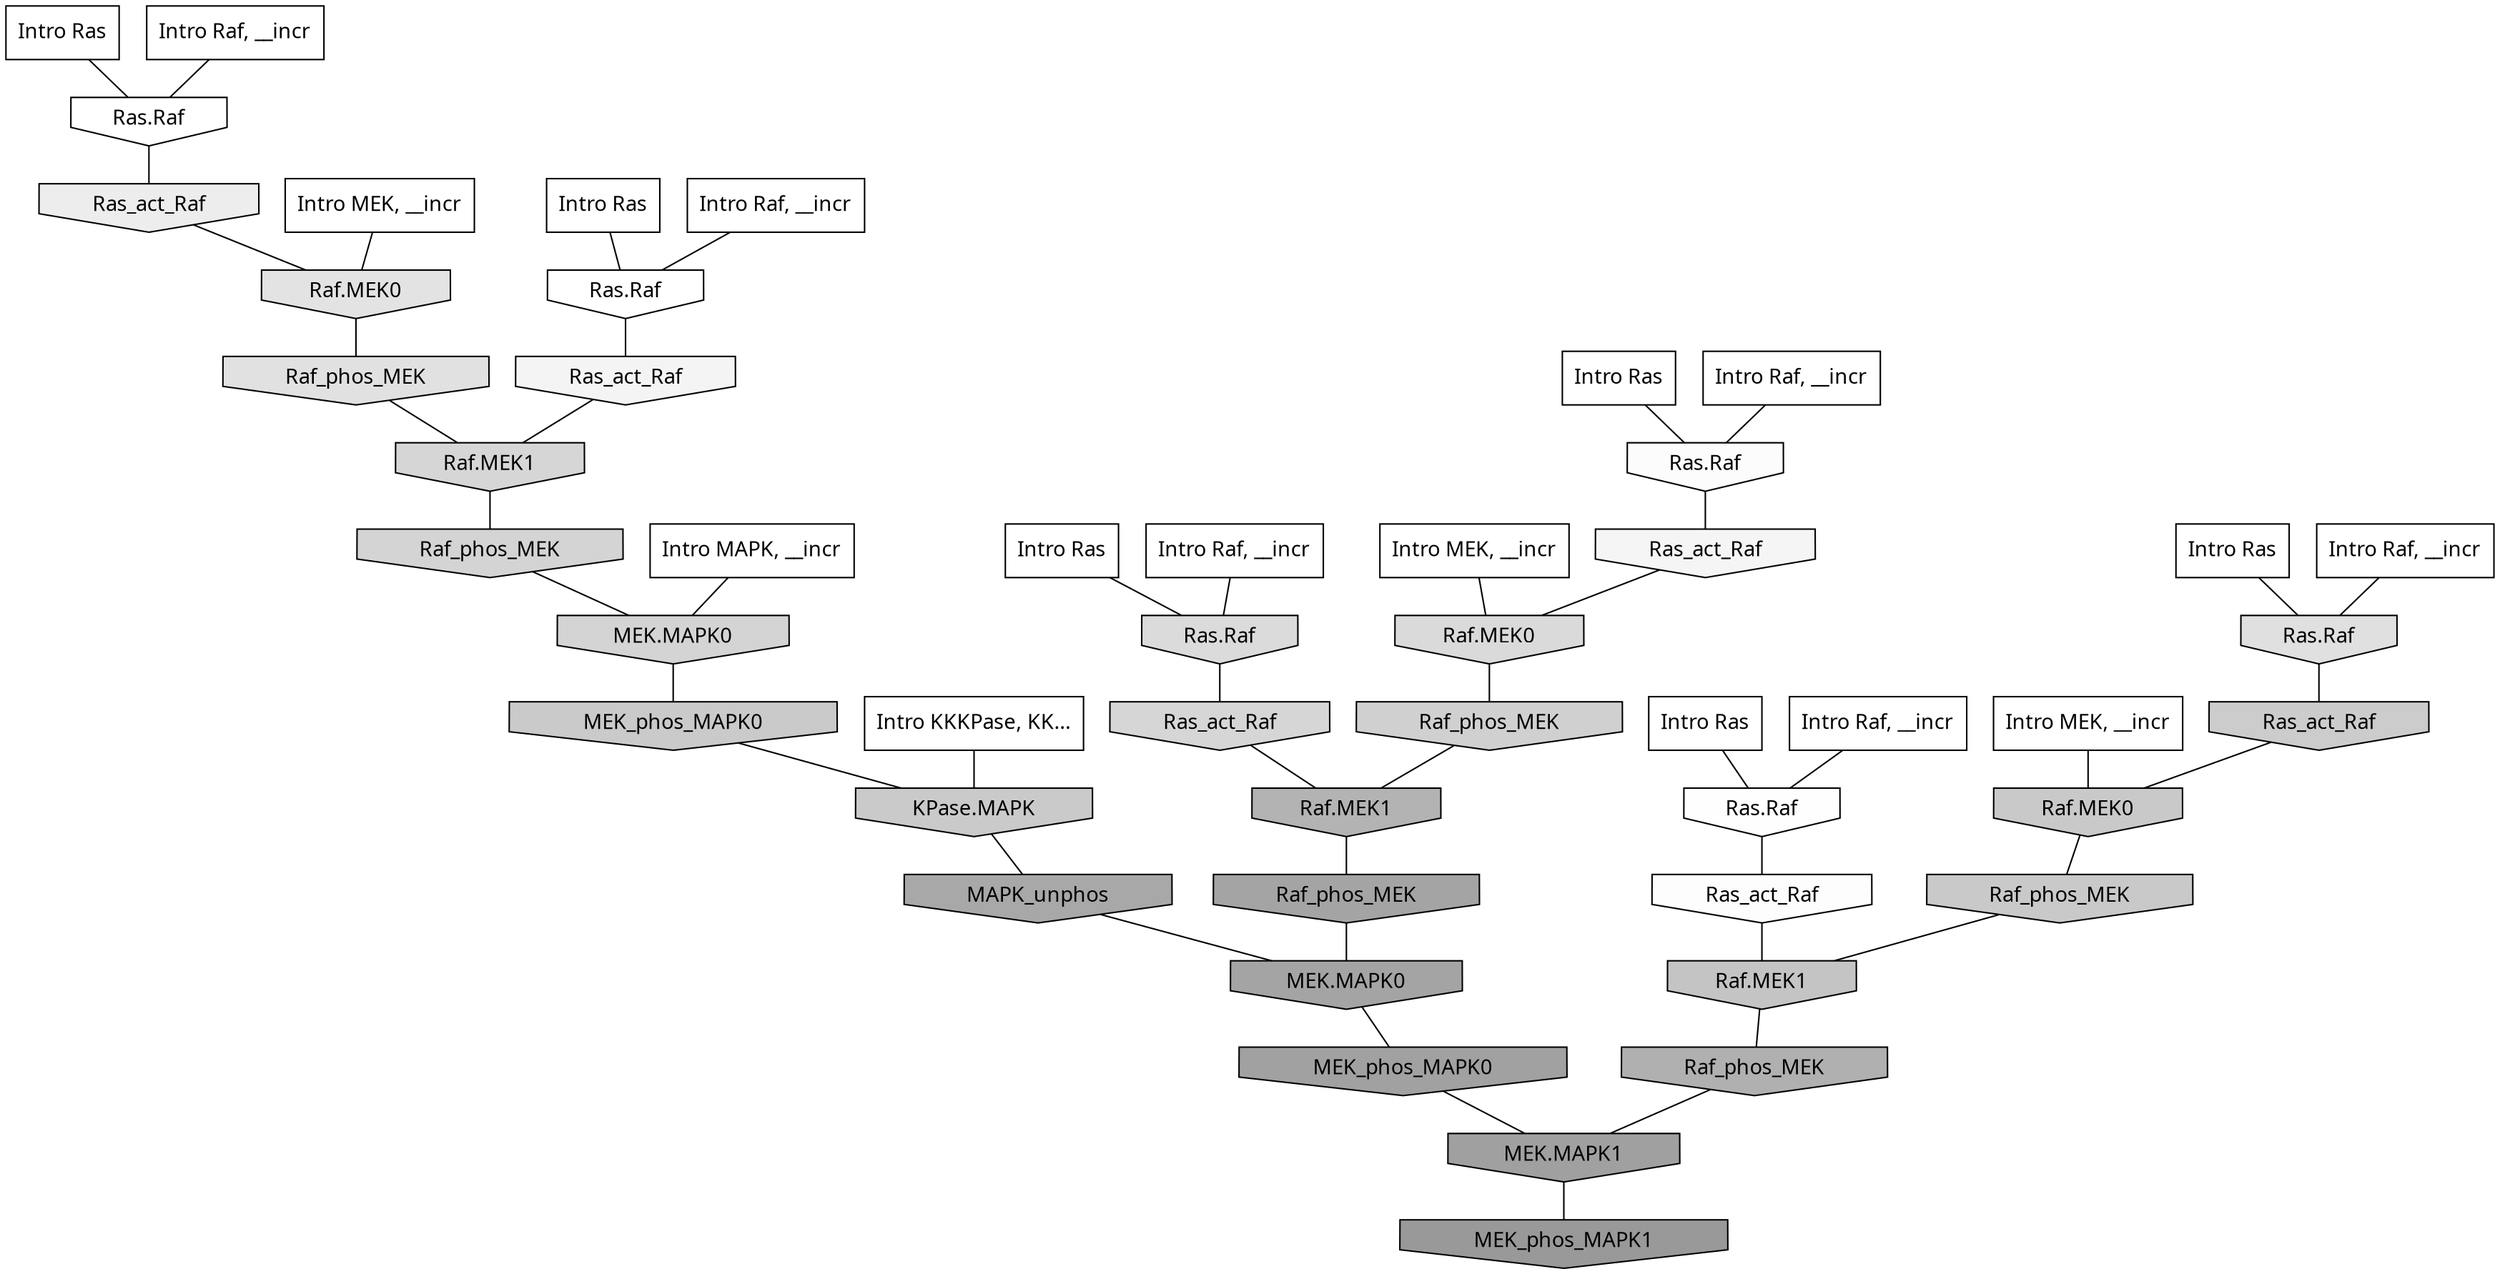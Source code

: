 digraph G{
  rankdir="TB";
  ranksep=0.30;
  node [fontname="CMU Serif"];
  edge [fontname="CMU Serif"];
  
  14 [label="Intro Ras", shape=rectangle, style=filled, fillcolor="0.000 0.000 1.000"]
  
  58 [label="Intro Ras", shape=rectangle, style=filled, fillcolor="0.000 0.000 1.000"]
  
  69 [label="Intro Ras", shape=rectangle, style=filled, fillcolor="0.000 0.000 1.000"]
  
  71 [label="Intro Ras", shape=rectangle, style=filled, fillcolor="0.000 0.000 1.000"]
  
  78 [label="Intro Ras", shape=rectangle, style=filled, fillcolor="0.000 0.000 1.000"]
  
  93 [label="Intro Ras", shape=rectangle, style=filled, fillcolor="0.000 0.000 1.000"]
  
  252 [label="Intro Raf, __incr", shape=rectangle, style=filled, fillcolor="0.000 0.000 1.000"]
  
  383 [label="Intro Raf, __incr", shape=rectangle, style=filled, fillcolor="0.000 0.000 1.000"]
  
  671 [label="Intro Raf, __incr", shape=rectangle, style=filled, fillcolor="0.000 0.000 1.000"]
  
  770 [label="Intro Raf, __incr", shape=rectangle, style=filled, fillcolor="0.000 0.000 1.000"]
  
  777 [label="Intro Raf, __incr", shape=rectangle, style=filled, fillcolor="0.000 0.000 1.000"]
  
  942 [label="Intro Raf, __incr", shape=rectangle, style=filled, fillcolor="0.000 0.000 1.000"]
  
  1495 [label="Intro MEK, __incr", shape=rectangle, style=filled, fillcolor="0.000 0.000 1.000"]
  
  1525 [label="Intro MEK, __incr", shape=rectangle, style=filled, fillcolor="0.000 0.000 1.000"]
  
  1714 [label="Intro MEK, __incr", shape=rectangle, style=filled, fillcolor="0.000 0.000 1.000"]
  
  3058 [label="Intro MAPK, __incr", shape=rectangle, style=filled, fillcolor="0.000 0.000 1.000"]
  
  3134 [label="Intro KKKPase, KK...", shape=rectangle, style=filled, fillcolor="0.000 0.000 1.000"]
  
  3220 [label="Ras.Raf", shape=invhouse, style=filled, fillcolor="0.000 0.000 1.000"]
  
  3276 [label="Ras.Raf", shape=invhouse, style=filled, fillcolor="0.000 0.000 1.000"]
  
  3353 [label="Ras.Raf", shape=invhouse, style=filled, fillcolor="0.000 0.000 0.993"]
  
  3356 [label="Ras_act_Raf", shape=invhouse, style=filled, fillcolor="0.000 0.000 0.992"]
  
  3411 [label="Ras.Raf", shape=invhouse, style=filled, fillcolor="0.000 0.000 0.986"]
  
  3605 [label="Ras_act_Raf", shape=invhouse, style=filled, fillcolor="0.000 0.000 0.958"]
  
  3641 [label="Ras_act_Raf", shape=invhouse, style=filled, fillcolor="0.000 0.000 0.955"]
  
  4025 [label="Ras_act_Raf", shape=invhouse, style=filled, fillcolor="0.000 0.000 0.928"]
  
  4648 [label="Raf.MEK0", shape=invhouse, style=filled, fillcolor="0.000 0.000 0.887"]
  
  4778 [label="Raf_phos_MEK", shape=invhouse, style=filled, fillcolor="0.000 0.000 0.880"]
  
  4838 [label="Ras.Raf", shape=invhouse, style=filled, fillcolor="0.000 0.000 0.878"]
  
  5186 [label="Ras.Raf", shape=invhouse, style=filled, fillcolor="0.000 0.000 0.856"]
  
  5198 [label="Raf.MEK0", shape=invhouse, style=filled, fillcolor="0.000 0.000 0.855"]
  
  5521 [label="Raf.MEK1", shape=invhouse, style=filled, fillcolor="0.000 0.000 0.839"]
  
  5538 [label="Ras_act_Raf", shape=invhouse, style=filled, fillcolor="0.000 0.000 0.837"]
  
  5673 [label="Raf_phos_MEK", shape=invhouse, style=filled, fillcolor="0.000 0.000 0.830"]
  
  5675 [label="MEK.MAPK0", shape=invhouse, style=filled, fillcolor="0.000 0.000 0.830"]
  
  5982 [label="Raf_phos_MEK", shape=invhouse, style=filled, fillcolor="0.000 0.000 0.815"]
  
  6316 [label="Ras_act_Raf", shape=invhouse, style=filled, fillcolor="0.000 0.000 0.799"]
  
  6534 [label="MEK_phos_MAPK0", shape=invhouse, style=filled, fillcolor="0.000 0.000 0.791"]
  
  6568 [label="KPase.MAPK", shape=invhouse, style=filled, fillcolor="0.000 0.000 0.790"]
  
  6651 [label="Raf.MEK0", shape=invhouse, style=filled, fillcolor="0.000 0.000 0.787"]
  
  6672 [label="Raf_phos_MEK", shape=invhouse, style=filled, fillcolor="0.000 0.000 0.786"]
  
  7208 [label="Raf.MEK1", shape=invhouse, style=filled, fillcolor="0.000 0.000 0.768"]
  
  9710 [label="Raf.MEK1", shape=invhouse, style=filled, fillcolor="0.000 0.000 0.701"]
  
  10234 [label="Raf_phos_MEK", shape=invhouse, style=filled, fillcolor="0.000 0.000 0.689"]
  
  11902 [label="MAPK_unphos", shape=invhouse, style=filled, fillcolor="0.000 0.000 0.659"]
  
  12969 [label="Raf_phos_MEK", shape=invhouse, style=filled, fillcolor="0.000 0.000 0.643"]
  
  12971 [label="MEK.MAPK0", shape=invhouse, style=filled, fillcolor="0.000 0.000 0.643"]
  
  13734 [label="MEK_phos_MAPK0", shape=invhouse, style=filled, fillcolor="0.000 0.000 0.631"]
  
  14158 [label="MEK.MAPK1", shape=invhouse, style=filled, fillcolor="0.000 0.000 0.626"]
  
  15889 [label="MEK_phos_MAPK1", shape=invhouse, style=filled, fillcolor="0.000 0.000 0.600"]
  
  
  14158 -> 15889 [dir=none, color="0.000 0.000 0.000"] 
  13734 -> 14158 [dir=none, color="0.000 0.000 0.000"] 
  12971 -> 13734 [dir=none, color="0.000 0.000 0.000"] 
  12969 -> 12971 [dir=none, color="0.000 0.000 0.000"] 
  11902 -> 12971 [dir=none, color="0.000 0.000 0.000"] 
  10234 -> 14158 [dir=none, color="0.000 0.000 0.000"] 
  9710 -> 12969 [dir=none, color="0.000 0.000 0.000"] 
  7208 -> 10234 [dir=none, color="0.000 0.000 0.000"] 
  6672 -> 7208 [dir=none, color="0.000 0.000 0.000"] 
  6651 -> 6672 [dir=none, color="0.000 0.000 0.000"] 
  6568 -> 11902 [dir=none, color="0.000 0.000 0.000"] 
  6534 -> 6568 [dir=none, color="0.000 0.000 0.000"] 
  6316 -> 6651 [dir=none, color="0.000 0.000 0.000"] 
  5982 -> 9710 [dir=none, color="0.000 0.000 0.000"] 
  5675 -> 6534 [dir=none, color="0.000 0.000 0.000"] 
  5673 -> 5675 [dir=none, color="0.000 0.000 0.000"] 
  5538 -> 9710 [dir=none, color="0.000 0.000 0.000"] 
  5521 -> 5673 [dir=none, color="0.000 0.000 0.000"] 
  5198 -> 5982 [dir=none, color="0.000 0.000 0.000"] 
  5186 -> 5538 [dir=none, color="0.000 0.000 0.000"] 
  4838 -> 6316 [dir=none, color="0.000 0.000 0.000"] 
  4778 -> 5521 [dir=none, color="0.000 0.000 0.000"] 
  4648 -> 4778 [dir=none, color="0.000 0.000 0.000"] 
  4025 -> 4648 [dir=none, color="0.000 0.000 0.000"] 
  3641 -> 5521 [dir=none, color="0.000 0.000 0.000"] 
  3605 -> 5198 [dir=none, color="0.000 0.000 0.000"] 
  3411 -> 3605 [dir=none, color="0.000 0.000 0.000"] 
  3356 -> 7208 [dir=none, color="0.000 0.000 0.000"] 
  3353 -> 3356 [dir=none, color="0.000 0.000 0.000"] 
  3276 -> 3641 [dir=none, color="0.000 0.000 0.000"] 
  3220 -> 4025 [dir=none, color="0.000 0.000 0.000"] 
  3134 -> 6568 [dir=none, color="0.000 0.000 0.000"] 
  3058 -> 5675 [dir=none, color="0.000 0.000 0.000"] 
  1714 -> 6651 [dir=none, color="0.000 0.000 0.000"] 
  1525 -> 5198 [dir=none, color="0.000 0.000 0.000"] 
  1495 -> 4648 [dir=none, color="0.000 0.000 0.000"] 
  942 -> 3353 [dir=none, color="0.000 0.000 0.000"] 
  777 -> 3276 [dir=none, color="0.000 0.000 0.000"] 
  770 -> 5186 [dir=none, color="0.000 0.000 0.000"] 
  671 -> 3411 [dir=none, color="0.000 0.000 0.000"] 
  383 -> 3220 [dir=none, color="0.000 0.000 0.000"] 
  252 -> 4838 [dir=none, color="0.000 0.000 0.000"] 
  93 -> 5186 [dir=none, color="0.000 0.000 0.000"] 
  78 -> 3411 [dir=none, color="0.000 0.000 0.000"] 
  71 -> 4838 [dir=none, color="0.000 0.000 0.000"] 
  69 -> 3276 [dir=none, color="0.000 0.000 0.000"] 
  58 -> 3353 [dir=none, color="0.000 0.000 0.000"] 
  14 -> 3220 [dir=none, color="0.000 0.000 0.000"] 
  
  }
